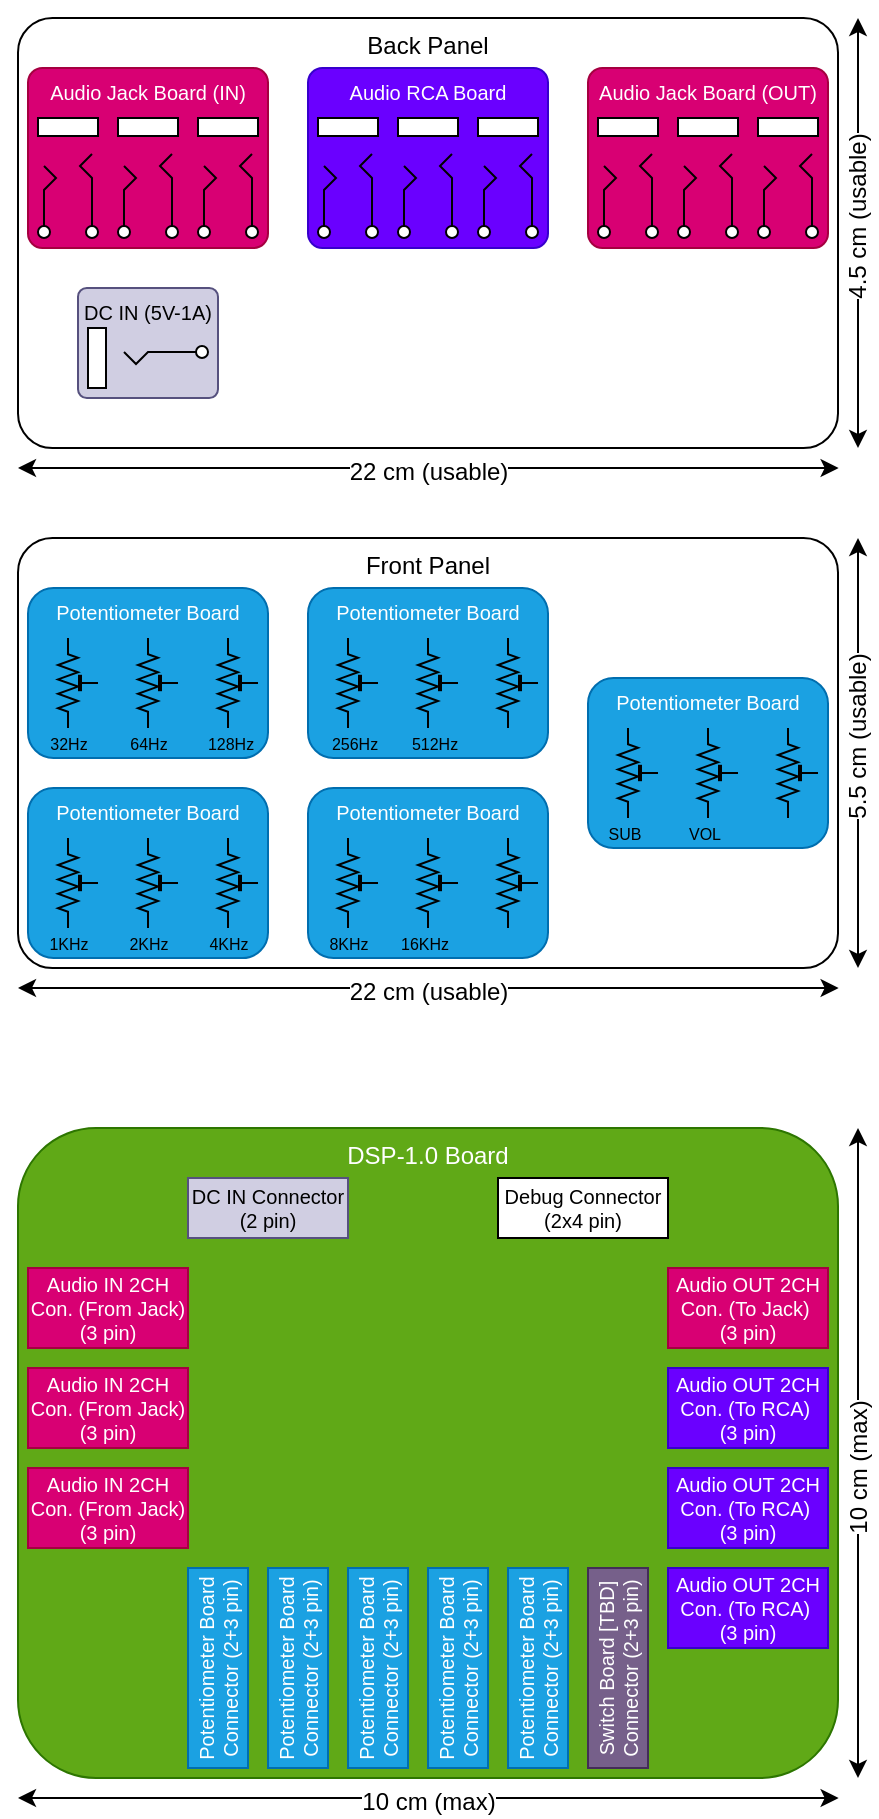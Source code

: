 <mxfile version="20.6.2" type="device"><diagram id="YalMB73sEedL1DPjxij1" name="Page-1"><mxGraphModel dx="410" dy="245" grid="1" gridSize="5" guides="0" tooltips="1" connect="1" arrows="1" fold="1" page="1" pageScale="1" pageWidth="850" pageHeight="1100" math="0" shadow="0"><root><mxCell id="0"/><mxCell id="1" parent="0"/><mxCell id="MZiBVO1BI5kyySsR3gp--1" value="DSP-1.0 Board" style="rounded=1;whiteSpace=wrap;html=1;connectable=0;fillColor=#60a917;fontColor=#ffffff;strokeColor=#2D7600;verticalAlign=top;arcSize=12;" parent="1" vertex="1"><mxGeometry x="135" y="660" width="410" height="325" as="geometry"/></mxCell><mxCell id="MZiBVO1BI5kyySsR3gp--49" value="Back Panel" style="rounded=1;whiteSpace=wrap;html=1;strokeWidth=1;fontSize=12;connectable=0;verticalAlign=top;arcSize=8;" parent="1" vertex="1"><mxGeometry x="135" y="105" width="410" height="215" as="geometry"/></mxCell><mxCell id="azXA7hRMeaFEubUvrjzc-4" value="Audio Jack Board (IN)" style="rounded=1;whiteSpace=wrap;html=1;strokeWidth=1;fontSize=10;connectable=0;verticalAlign=top;arcSize=8;fillColor=#d80073;fontColor=#ffffff;strokeColor=#A50040;" parent="1" vertex="1"><mxGeometry x="140" y="130" width="120" height="90" as="geometry"/></mxCell><mxCell id="MZiBVO1BI5kyySsR3gp--45" value="Front Panel" style="rounded=1;whiteSpace=wrap;html=1;strokeWidth=1;fontSize=12;fontColor=#000000;connectable=0;verticalAlign=top;imageHeight=24;arcSize=8;" parent="1" vertex="1"><mxGeometry x="135" y="365" width="410" height="215" as="geometry"/></mxCell><mxCell id="MZiBVO1BI5kyySsR3gp--3" value="Potentiometer Board" style="rounded=1;whiteSpace=wrap;html=1;connectable=0;fillColor=#1ba1e2;fontColor=#ffffff;strokeColor=#006EAF;verticalAlign=top;labelPosition=center;verticalLabelPosition=middle;align=center;horizontal=1;fontSize=10;" parent="1" vertex="1"><mxGeometry x="140" y="390" width="120" height="85" as="geometry"/></mxCell><mxCell id="MZiBVO1BI5kyySsR3gp--2" value="" style="pointerEvents=1;verticalLabelPosition=bottom;shadow=0;dashed=0;align=center;html=1;verticalAlign=top;shape=mxgraph.electrical.resistors.trimmer_pot_2;connectable=0;strokeWidth=1;rotation=-90;" parent="1" vertex="1"><mxGeometry x="182.5" y="427.5" width="45" height="20" as="geometry"/></mxCell><mxCell id="MZiBVO1BI5kyySsR3gp--4" value="" style="pointerEvents=1;verticalLabelPosition=bottom;shadow=0;dashed=0;align=center;html=1;verticalAlign=top;shape=mxgraph.electrical.resistors.trimmer_pot_2;connectable=0;strokeWidth=1;rotation=-90;" parent="1" vertex="1"><mxGeometry x="142.5" y="427.5" width="45" height="20" as="geometry"/></mxCell><mxCell id="MZiBVO1BI5kyySsR3gp--5" value="" style="pointerEvents=1;verticalLabelPosition=bottom;shadow=0;dashed=0;align=center;html=1;verticalAlign=top;shape=mxgraph.electrical.resistors.trimmer_pot_2;connectable=0;strokeWidth=1;rotation=-90;" parent="1" vertex="1"><mxGeometry x="222.5" y="427.5" width="45" height="20" as="geometry"/></mxCell><mxCell id="MZiBVO1BI5kyySsR3gp--10" value="Potentiometer Board" style="rounded=1;whiteSpace=wrap;html=1;connectable=0;fillColor=#1ba1e2;fontColor=#ffffff;strokeColor=#006EAF;verticalAlign=top;labelPosition=center;verticalLabelPosition=middle;align=center;horizontal=1;fontSize=10;" parent="1" vertex="1"><mxGeometry x="140" y="490" width="120" height="85" as="geometry"/></mxCell><mxCell id="MZiBVO1BI5kyySsR3gp--11" value="" style="pointerEvents=1;verticalLabelPosition=bottom;shadow=0;dashed=0;align=center;html=1;verticalAlign=top;shape=mxgraph.electrical.resistors.trimmer_pot_2;connectable=0;strokeWidth=1;rotation=-90;" parent="1" vertex="1"><mxGeometry x="182.5" y="527.5" width="45" height="20" as="geometry"/></mxCell><mxCell id="MZiBVO1BI5kyySsR3gp--12" value="" style="pointerEvents=1;verticalLabelPosition=bottom;shadow=0;dashed=0;align=center;html=1;verticalAlign=top;shape=mxgraph.electrical.resistors.trimmer_pot_2;connectable=0;strokeWidth=1;rotation=-90;" parent="1" vertex="1"><mxGeometry x="142.5" y="527.5" width="45" height="20" as="geometry"/></mxCell><mxCell id="MZiBVO1BI5kyySsR3gp--13" value="" style="pointerEvents=1;verticalLabelPosition=bottom;shadow=0;dashed=0;align=center;html=1;verticalAlign=top;shape=mxgraph.electrical.resistors.trimmer_pot_2;connectable=0;strokeWidth=1;rotation=-90;" parent="1" vertex="1"><mxGeometry x="222.5" y="527.5" width="45" height="20" as="geometry"/></mxCell><mxCell id="MZiBVO1BI5kyySsR3gp--14" value="32Hz" style="text;html=1;align=center;verticalAlign=middle;resizable=0;points=[];autosize=1;strokeColor=none;fillColor=none;fontColor=#000000;connectable=0;fontSize=8;" parent="1" vertex="1"><mxGeometry x="140" y="455" width="40" height="25" as="geometry"/></mxCell><mxCell id="MZiBVO1BI5kyySsR3gp--16" value="64Hz" style="text;html=1;align=center;verticalAlign=middle;resizable=0;points=[];autosize=1;strokeColor=none;fillColor=none;fontColor=#000000;connectable=0;fontSize=8;" parent="1" vertex="1"><mxGeometry x="180" y="455" width="40" height="25" as="geometry"/></mxCell><mxCell id="MZiBVO1BI5kyySsR3gp--17" value="128Hz" style="text;html=1;align=center;verticalAlign=middle;resizable=0;points=[];autosize=1;strokeColor=none;fillColor=none;fontColor=#000000;connectable=0;fontSize=8;" parent="1" vertex="1"><mxGeometry x="218" y="455" width="45" height="25" as="geometry"/></mxCell><mxCell id="MZiBVO1BI5kyySsR3gp--18" value="Potentiometer Board" style="rounded=1;whiteSpace=wrap;html=1;connectable=0;fillColor=#1ba1e2;fontColor=#ffffff;strokeColor=#006EAF;verticalAlign=top;labelPosition=center;verticalLabelPosition=middle;align=center;horizontal=1;fontSize=10;" parent="1" vertex="1"><mxGeometry x="280" y="390" width="120" height="85" as="geometry"/></mxCell><mxCell id="MZiBVO1BI5kyySsR3gp--19" value="" style="pointerEvents=1;verticalLabelPosition=bottom;shadow=0;dashed=0;align=center;html=1;verticalAlign=top;shape=mxgraph.electrical.resistors.trimmer_pot_2;connectable=0;strokeWidth=1;rotation=-90;" parent="1" vertex="1"><mxGeometry x="322.5" y="427.5" width="45" height="20" as="geometry"/></mxCell><mxCell id="MZiBVO1BI5kyySsR3gp--20" value="" style="pointerEvents=1;verticalLabelPosition=bottom;shadow=0;dashed=0;align=center;html=1;verticalAlign=top;shape=mxgraph.electrical.resistors.trimmer_pot_2;connectable=0;strokeWidth=1;rotation=-90;" parent="1" vertex="1"><mxGeometry x="282.5" y="427.5" width="45" height="20" as="geometry"/></mxCell><mxCell id="MZiBVO1BI5kyySsR3gp--21" value="" style="pointerEvents=1;verticalLabelPosition=bottom;shadow=0;dashed=0;align=center;html=1;verticalAlign=top;shape=mxgraph.electrical.resistors.trimmer_pot_2;connectable=0;strokeWidth=1;rotation=-90;" parent="1" vertex="1"><mxGeometry x="362.5" y="427.5" width="45" height="20" as="geometry"/></mxCell><mxCell id="MZiBVO1BI5kyySsR3gp--26" value="256Hz" style="text;html=1;align=center;verticalAlign=middle;resizable=0;points=[];autosize=1;strokeColor=none;fillColor=none;fontColor=#000000;connectable=0;fontSize=8;" parent="1" vertex="1"><mxGeometry x="280" y="455" width="45" height="25" as="geometry"/></mxCell><mxCell id="MZiBVO1BI5kyySsR3gp--27" value="512Hz" style="text;html=1;align=center;verticalAlign=middle;resizable=0;points=[];autosize=1;strokeColor=none;fillColor=none;fontColor=#000000;connectable=0;fontSize=8;" parent="1" vertex="1"><mxGeometry x="320" y="455" width="45" height="25" as="geometry"/></mxCell><mxCell id="MZiBVO1BI5kyySsR3gp--28" value="1KHz" style="text;html=1;align=center;verticalAlign=middle;resizable=0;points=[];autosize=1;strokeColor=none;fillColor=none;fontColor=#000000;connectable=0;fontSize=8;" parent="1" vertex="1"><mxGeometry x="140" y="555" width="40" height="25" as="geometry"/></mxCell><mxCell id="MZiBVO1BI5kyySsR3gp--29" value="4KHz" style="text;html=1;align=center;verticalAlign=middle;resizable=0;points=[];autosize=1;strokeColor=none;fillColor=none;fontColor=#000000;connectable=0;fontSize=8;" parent="1" vertex="1"><mxGeometry x="220" y="555" width="40" height="25" as="geometry"/></mxCell><mxCell id="MZiBVO1BI5kyySsR3gp--30" value="2KHz" style="text;html=1;align=center;verticalAlign=middle;resizable=0;points=[];autosize=1;strokeColor=none;fillColor=none;fontColor=#000000;connectable=0;fontSize=8;" parent="1" vertex="1"><mxGeometry x="180" y="555" width="40" height="25" as="geometry"/></mxCell><mxCell id="MZiBVO1BI5kyySsR3gp--32" value="Potentiometer Board" style="rounded=1;whiteSpace=wrap;html=1;connectable=0;fillColor=#1ba1e2;fontColor=#ffffff;strokeColor=#006EAF;verticalAlign=top;labelPosition=center;verticalLabelPosition=middle;align=center;horizontal=1;fontSize=10;" parent="1" vertex="1"><mxGeometry x="280" y="490" width="120" height="85" as="geometry"/></mxCell><mxCell id="MZiBVO1BI5kyySsR3gp--33" value="" style="pointerEvents=1;verticalLabelPosition=bottom;shadow=0;dashed=0;align=center;html=1;verticalAlign=top;shape=mxgraph.electrical.resistors.trimmer_pot_2;connectable=0;strokeWidth=1;rotation=-90;" parent="1" vertex="1"><mxGeometry x="322.5" y="527.5" width="45" height="20" as="geometry"/></mxCell><mxCell id="MZiBVO1BI5kyySsR3gp--34" value="" style="pointerEvents=1;verticalLabelPosition=bottom;shadow=0;dashed=0;align=center;html=1;verticalAlign=top;shape=mxgraph.electrical.resistors.trimmer_pot_2;connectable=0;strokeWidth=1;rotation=-90;" parent="1" vertex="1"><mxGeometry x="282.5" y="527.5" width="45" height="20" as="geometry"/></mxCell><mxCell id="MZiBVO1BI5kyySsR3gp--35" value="" style="pointerEvents=1;verticalLabelPosition=bottom;shadow=0;dashed=0;align=center;html=1;verticalAlign=top;shape=mxgraph.electrical.resistors.trimmer_pot_2;connectable=0;strokeWidth=1;rotation=-90;" parent="1" vertex="1"><mxGeometry x="362.5" y="527.5" width="45" height="20" as="geometry"/></mxCell><mxCell id="MZiBVO1BI5kyySsR3gp--37" value="16KHz" style="text;html=1;align=center;verticalAlign=middle;resizable=0;points=[];autosize=1;strokeColor=none;fillColor=none;fontColor=#000000;connectable=0;fontSize=8;" parent="1" vertex="1"><mxGeometry x="315" y="555" width="45" height="25" as="geometry"/></mxCell><mxCell id="MZiBVO1BI5kyySsR3gp--31" value="8KHz" style="text;html=1;align=center;verticalAlign=middle;resizable=0;points=[];autosize=1;strokeColor=none;fillColor=none;fontColor=#000000;connectable=0;fontSize=8;" parent="1" vertex="1"><mxGeometry x="280" y="555" width="40" height="25" as="geometry"/></mxCell><mxCell id="MZiBVO1BI5kyySsR3gp--39" value="Potentiometer Board" style="rounded=1;whiteSpace=wrap;html=1;connectable=0;fillColor=#1ba1e2;fontColor=#ffffff;strokeColor=#006EAF;verticalAlign=top;labelPosition=center;verticalLabelPosition=middle;align=center;horizontal=1;fontSize=10;" parent="1" vertex="1"><mxGeometry x="420" y="435" width="120" height="85" as="geometry"/></mxCell><mxCell id="MZiBVO1BI5kyySsR3gp--40" value="" style="pointerEvents=1;verticalLabelPosition=bottom;shadow=0;dashed=0;align=center;html=1;verticalAlign=top;shape=mxgraph.electrical.resistors.trimmer_pot_2;connectable=0;strokeWidth=1;rotation=-90;" parent="1" vertex="1"><mxGeometry x="462.5" y="472.5" width="45" height="20" as="geometry"/></mxCell><mxCell id="MZiBVO1BI5kyySsR3gp--41" value="" style="pointerEvents=1;verticalLabelPosition=bottom;shadow=0;dashed=0;align=center;html=1;verticalAlign=top;shape=mxgraph.electrical.resistors.trimmer_pot_2;connectable=0;strokeWidth=1;rotation=-90;" parent="1" vertex="1"><mxGeometry x="422.5" y="472.5" width="45" height="20" as="geometry"/></mxCell><mxCell id="MZiBVO1BI5kyySsR3gp--42" value="" style="pointerEvents=1;verticalLabelPosition=bottom;shadow=0;dashed=0;align=center;html=1;verticalAlign=top;shape=mxgraph.electrical.resistors.trimmer_pot_2;connectable=0;strokeWidth=1;rotation=-90;" parent="1" vertex="1"><mxGeometry x="502.5" y="472.5" width="45" height="20" as="geometry"/></mxCell><mxCell id="MZiBVO1BI5kyySsR3gp--36" value="SUB" style="text;html=1;align=center;verticalAlign=middle;resizable=0;points=[];autosize=1;strokeColor=none;fillColor=none;fontColor=#000000;connectable=0;fontSize=8;" parent="1" vertex="1"><mxGeometry x="420" y="500" width="35" height="25" as="geometry"/></mxCell><mxCell id="MZiBVO1BI5kyySsR3gp--38" value="VOL" style="text;html=1;align=center;verticalAlign=middle;resizable=0;points=[];autosize=1;strokeColor=none;fillColor=none;fontColor=#000000;connectable=0;fontSize=8;" parent="1" vertex="1"><mxGeometry x="460" y="500" width="35" height="25" as="geometry"/></mxCell><mxCell id="MZiBVO1BI5kyySsR3gp--46" value="" style="endArrow=classic;startArrow=classic;html=1;rounded=0;fontSize=12;fontColor=#000000;" parent="1" edge="1"><mxGeometry width="50" height="50" relative="1" as="geometry"><mxPoint x="135" y="590" as="sourcePoint"/><mxPoint x="545.32" y="590" as="targetPoint"/></mxGeometry></mxCell><mxCell id="MZiBVO1BI5kyySsR3gp--47" value="22 cm (usable)" style="edgeLabel;html=1;align=center;verticalAlign=middle;resizable=0;points=[];fontSize=12;fontColor=#000000;" parent="MZiBVO1BI5kyySsR3gp--46" vertex="1" connectable="0"><mxGeometry x="-0.281" y="-2" relative="1" as="geometry"><mxPoint x="57" as="offset"/></mxGeometry></mxCell><mxCell id="azXA7hRMeaFEubUvrjzc-1" value="" style="pointerEvents=1;verticalLabelPosition=bottom;shadow=0;dashed=0;align=center;html=1;verticalAlign=top;shape=mxgraph.electrical.miscellaneous.3_conductor_jack;connectable=0;rotation=90;" parent="1" vertex="1"><mxGeometry x="130" y="170" width="60" height="30" as="geometry"/></mxCell><mxCell id="azXA7hRMeaFEubUvrjzc-2" value="" style="pointerEvents=1;verticalLabelPosition=bottom;shadow=0;dashed=0;align=center;html=1;verticalAlign=top;shape=mxgraph.electrical.miscellaneous.3_conductor_jack;connectable=0;rotation=90;" parent="1" vertex="1"><mxGeometry x="170" y="170" width="60" height="30" as="geometry"/></mxCell><mxCell id="azXA7hRMeaFEubUvrjzc-3" value="" style="pointerEvents=1;verticalLabelPosition=bottom;shadow=0;dashed=0;align=center;html=1;verticalAlign=top;shape=mxgraph.electrical.miscellaneous.3_conductor_jack;connectable=0;rotation=90;" parent="1" vertex="1"><mxGeometry x="210" y="170" width="60" height="30" as="geometry"/></mxCell><mxCell id="azXA7hRMeaFEubUvrjzc-7" value="Audio RCA Board" style="rounded=1;whiteSpace=wrap;html=1;strokeWidth=1;fontSize=10;connectable=0;verticalAlign=top;arcSize=8;fillColor=#6a00ff;fontColor=#ffffff;strokeColor=#3700CC;" parent="1" vertex="1"><mxGeometry x="280" y="130" width="120" height="90" as="geometry"/></mxCell><mxCell id="azXA7hRMeaFEubUvrjzc-8" value="" style="pointerEvents=1;verticalLabelPosition=bottom;shadow=0;dashed=0;align=center;html=1;verticalAlign=top;shape=mxgraph.electrical.miscellaneous.3_conductor_jack;connectable=0;rotation=90;" parent="1" vertex="1"><mxGeometry x="270" y="170" width="60" height="30" as="geometry"/></mxCell><mxCell id="azXA7hRMeaFEubUvrjzc-9" value="" style="pointerEvents=1;verticalLabelPosition=bottom;shadow=0;dashed=0;align=center;html=1;verticalAlign=top;shape=mxgraph.electrical.miscellaneous.3_conductor_jack;connectable=0;rotation=90;" parent="1" vertex="1"><mxGeometry x="310" y="170" width="60" height="30" as="geometry"/></mxCell><mxCell id="azXA7hRMeaFEubUvrjzc-10" value="" style="pointerEvents=1;verticalLabelPosition=bottom;shadow=0;dashed=0;align=center;html=1;verticalAlign=top;shape=mxgraph.electrical.miscellaneous.3_conductor_jack;connectable=0;rotation=90;" parent="1" vertex="1"><mxGeometry x="350" y="170" width="60" height="30" as="geometry"/></mxCell><mxCell id="azXA7hRMeaFEubUvrjzc-11" value="" style="endArrow=classic;startArrow=classic;html=1;rounded=0;fontSize=12;fontColor=#000000;" parent="1" edge="1"><mxGeometry width="50" height="50" relative="1" as="geometry"><mxPoint x="135" y="330" as="sourcePoint"/><mxPoint x="545.32" y="330" as="targetPoint"/></mxGeometry></mxCell><mxCell id="azXA7hRMeaFEubUvrjzc-12" value="22 cm (usable)" style="edgeLabel;html=1;align=center;verticalAlign=middle;resizable=0;points=[];fontSize=12;fontColor=#000000;" parent="azXA7hRMeaFEubUvrjzc-11" vertex="1" connectable="0"><mxGeometry x="-0.281" y="-2" relative="1" as="geometry"><mxPoint x="57" as="offset"/></mxGeometry></mxCell><mxCell id="azXA7hRMeaFEubUvrjzc-13" value="" style="endArrow=classic;startArrow=classic;html=1;rounded=0;fontSize=12;fontColor=#000000;horizontal=1;" parent="1" edge="1"><mxGeometry width="50" height="50" relative="1" as="geometry"><mxPoint x="555" y="320" as="sourcePoint"/><mxPoint x="555" y="105" as="targetPoint"/></mxGeometry></mxCell><mxCell id="azXA7hRMeaFEubUvrjzc-14" value="4.5 cm (usable)" style="edgeLabel;html=1;align=center;verticalAlign=middle;resizable=0;points=[];fontSize=12;fontColor=#000000;horizontal=0;" parent="azXA7hRMeaFEubUvrjzc-13" vertex="1" connectable="0"><mxGeometry x="-0.281" y="-2" relative="1" as="geometry"><mxPoint x="-2" y="-38" as="offset"/></mxGeometry></mxCell><mxCell id="azXA7hRMeaFEubUvrjzc-15" value="Audio Jack Board (OUT)" style="rounded=1;whiteSpace=wrap;html=1;strokeWidth=1;fontSize=10;connectable=0;verticalAlign=top;arcSize=8;fillColor=#d80073;fontColor=#ffffff;strokeColor=#A50040;" parent="1" vertex="1"><mxGeometry x="420" y="130" width="120" height="90" as="geometry"/></mxCell><mxCell id="azXA7hRMeaFEubUvrjzc-16" value="" style="pointerEvents=1;verticalLabelPosition=bottom;shadow=0;dashed=0;align=center;html=1;verticalAlign=top;shape=mxgraph.electrical.miscellaneous.3_conductor_jack;connectable=0;rotation=90;" parent="1" vertex="1"><mxGeometry x="410" y="170" width="60" height="30" as="geometry"/></mxCell><mxCell id="azXA7hRMeaFEubUvrjzc-17" value="" style="pointerEvents=1;verticalLabelPosition=bottom;shadow=0;dashed=0;align=center;html=1;verticalAlign=top;shape=mxgraph.electrical.miscellaneous.3_conductor_jack;connectable=0;rotation=90;" parent="1" vertex="1"><mxGeometry x="450" y="170" width="60" height="30" as="geometry"/></mxCell><mxCell id="azXA7hRMeaFEubUvrjzc-18" value="" style="pointerEvents=1;verticalLabelPosition=bottom;shadow=0;dashed=0;align=center;html=1;verticalAlign=top;shape=mxgraph.electrical.miscellaneous.3_conductor_jack;connectable=0;rotation=90;" parent="1" vertex="1"><mxGeometry x="490" y="170" width="60" height="30" as="geometry"/></mxCell><mxCell id="azXA7hRMeaFEubUvrjzc-19" value="" style="endArrow=classic;startArrow=classic;html=1;rounded=0;fontSize=12;fontColor=#000000;horizontal=1;" parent="1" edge="1"><mxGeometry width="50" height="50" relative="1" as="geometry"><mxPoint x="555" y="580" as="sourcePoint"/><mxPoint x="555" y="365" as="targetPoint"/></mxGeometry></mxCell><mxCell id="azXA7hRMeaFEubUvrjzc-20" value="5.5 cm (usable)" style="edgeLabel;html=1;align=center;verticalAlign=middle;resizable=0;points=[];fontSize=12;fontColor=#000000;horizontal=0;" parent="azXA7hRMeaFEubUvrjzc-19" vertex="1" connectable="0"><mxGeometry x="-0.281" y="-2" relative="1" as="geometry"><mxPoint x="-2" y="-38" as="offset"/></mxGeometry></mxCell><mxCell id="azXA7hRMeaFEubUvrjzc-23" value="DC IN (5V-1A)" style="rounded=1;whiteSpace=wrap;html=1;strokeWidth=1;fontSize=10;connectable=0;verticalAlign=top;arcSize=8;fillColor=#d0cee2;strokeColor=#56517e;" parent="1" vertex="1"><mxGeometry x="165" y="240" width="70" height="55" as="geometry"/></mxCell><mxCell id="azXA7hRMeaFEubUvrjzc-21" value="" style="pointerEvents=1;verticalLabelPosition=bottom;shadow=0;dashed=0;align=center;html=1;verticalAlign=top;shape=mxgraph.electrical.miscellaneous.2_conductor_jack;fontSize=10;connectable=0;rotation=0;" parent="1" vertex="1"><mxGeometry x="170" y="260" width="60" height="30" as="geometry"/></mxCell><mxCell id="azXA7hRMeaFEubUvrjzc-24" value="Potentiometer Board Connector (2+3 pin)" style="rounded=0;whiteSpace=wrap;html=1;fontSize=10;connectable=0;rotation=-90;fillColor=#1ba1e2;fontColor=#ffffff;strokeColor=#006EAF;" parent="1" vertex="1"><mxGeometry x="185" y="915" width="100" height="30" as="geometry"/></mxCell><mxCell id="azXA7hRMeaFEubUvrjzc-25" value="Potentiometer Board Connector (2+3 pin)" style="rounded=0;whiteSpace=wrap;html=1;fontSize=10;connectable=0;rotation=-90;fillColor=#1ba1e2;fontColor=#ffffff;strokeColor=#006EAF;" parent="1" vertex="1"><mxGeometry x="225" y="915" width="100" height="30" as="geometry"/></mxCell><mxCell id="azXA7hRMeaFEubUvrjzc-26" value="Potentiometer Board Connector (2+3 pin)" style="rounded=0;whiteSpace=wrap;html=1;fontSize=10;connectable=0;rotation=-90;fillColor=#1ba1e2;fontColor=#ffffff;strokeColor=#006EAF;" parent="1" vertex="1"><mxGeometry x="345" y="915" width="100" height="30" as="geometry"/></mxCell><mxCell id="azXA7hRMeaFEubUvrjzc-27" value="Potentiometer Board Connector (2+3 pin)" style="rounded=0;whiteSpace=wrap;html=1;fontSize=10;connectable=0;rotation=-90;fillColor=#1ba1e2;fontColor=#ffffff;strokeColor=#006EAF;" parent="1" vertex="1"><mxGeometry x="265" y="915" width="100" height="30" as="geometry"/></mxCell><mxCell id="azXA7hRMeaFEubUvrjzc-28" value="Potentiometer Board Connector (2+3 pin)" style="rounded=0;whiteSpace=wrap;html=1;fontSize=10;connectable=0;rotation=-90;fillColor=#1ba1e2;fontColor=#ffffff;strokeColor=#006EAF;" parent="1" vertex="1"><mxGeometry x="305" y="915" width="100" height="30" as="geometry"/></mxCell><mxCell id="azXA7hRMeaFEubUvrjzc-29" value="DC IN Connector (2 pin)" style="rounded=0;whiteSpace=wrap;html=1;fontSize=10;connectable=0;fillColor=#d0cee2;strokeColor=#56517e;" parent="1" vertex="1"><mxGeometry x="220" y="685" width="80" height="30" as="geometry"/></mxCell><mxCell id="azXA7hRMeaFEubUvrjzc-30" value="Audio IN 2CH Con. (From Jack) (3 pin)" style="rounded=0;whiteSpace=wrap;html=1;fontSize=10;connectable=0;fillColor=#d80073;fontColor=#ffffff;strokeColor=#A50040;" parent="1" vertex="1"><mxGeometry x="140" y="730" width="80" height="40" as="geometry"/></mxCell><mxCell id="azXA7hRMeaFEubUvrjzc-40" value="Audio IN 2CH Con. (From Jack) (3 pin)" style="rounded=0;whiteSpace=wrap;html=1;fontSize=10;connectable=0;fillColor=#d80073;fontColor=#ffffff;strokeColor=#A50040;" parent="1" vertex="1"><mxGeometry x="140" y="780" width="80" height="40" as="geometry"/></mxCell><mxCell id="azXA7hRMeaFEubUvrjzc-41" value="Audio IN 2CH Con. (From Jack) (3 pin)" style="rounded=0;whiteSpace=wrap;html=1;fontSize=10;connectable=0;fillColor=#d80073;fontColor=#ffffff;strokeColor=#A50040;" parent="1" vertex="1"><mxGeometry x="140" y="830" width="80" height="40" as="geometry"/></mxCell><mxCell id="azXA7hRMeaFEubUvrjzc-42" value="Audio OUT 2CH Con. (To RCA)&amp;nbsp; (3 pin)" style="rounded=0;whiteSpace=wrap;html=1;fontSize=10;connectable=0;fillColor=#6a00ff;fontColor=#ffffff;strokeColor=#3700CC;" parent="1" vertex="1"><mxGeometry x="460" y="780" width="80" height="40" as="geometry"/></mxCell><mxCell id="azXA7hRMeaFEubUvrjzc-43" value="Audio OUT 2CH Con. (To RCA)&amp;nbsp; (3 pin)" style="rounded=0;whiteSpace=wrap;html=1;fontSize=10;connectable=0;fillColor=#6a00ff;fontColor=#ffffff;strokeColor=#3700CC;" parent="1" vertex="1"><mxGeometry x="460" y="830" width="80" height="40" as="geometry"/></mxCell><mxCell id="azXA7hRMeaFEubUvrjzc-44" value="Audio OUT 2CH Con. (To RCA)&amp;nbsp; (3 pin)" style="rounded=0;whiteSpace=wrap;html=1;fontSize=10;connectable=0;fillColor=#6a00ff;fontColor=#ffffff;strokeColor=#3700CC;" parent="1" vertex="1"><mxGeometry x="460" y="880" width="80" height="40" as="geometry"/></mxCell><mxCell id="azXA7hRMeaFEubUvrjzc-45" value="Audio OUT 2CH Con. (To Jack)&amp;nbsp; (3 pin)" style="rounded=0;whiteSpace=wrap;html=1;fontSize=10;connectable=0;fillColor=#d80073;fontColor=#ffffff;strokeColor=#A50040;" parent="1" vertex="1"><mxGeometry x="460" y="730" width="80" height="40" as="geometry"/></mxCell><mxCell id="mSDV1Sc2Uey1fYmGPGoC-1" value="" style="endArrow=classic;startArrow=classic;html=1;rounded=0;fontSize=12;fontColor=#000000;" parent="1" edge="1"><mxGeometry width="50" height="50" relative="1" as="geometry"><mxPoint x="135" y="995" as="sourcePoint"/><mxPoint x="545.32" y="995" as="targetPoint"/></mxGeometry></mxCell><mxCell id="mSDV1Sc2Uey1fYmGPGoC-2" value="10 cm (max)" style="edgeLabel;html=1;align=center;verticalAlign=middle;resizable=0;points=[];fontSize=12;fontColor=#000000;" parent="mSDV1Sc2Uey1fYmGPGoC-1" vertex="1" connectable="0"><mxGeometry x="-0.281" y="-2" relative="1" as="geometry"><mxPoint x="57" as="offset"/></mxGeometry></mxCell><mxCell id="mSDV1Sc2Uey1fYmGPGoC-3" value="" style="endArrow=classic;startArrow=classic;html=1;rounded=0;fontSize=12;fontColor=#000000;horizontal=1;" parent="1" edge="1"><mxGeometry width="50" height="50" relative="1" as="geometry"><mxPoint x="555" y="985" as="sourcePoint"/><mxPoint x="555" y="660" as="targetPoint"/></mxGeometry></mxCell><mxCell id="mSDV1Sc2Uey1fYmGPGoC-4" value="10 cm (max)" style="edgeLabel;html=1;align=center;verticalAlign=middle;resizable=0;points=[];fontSize=12;fontColor=#000000;horizontal=0;" parent="mSDV1Sc2Uey1fYmGPGoC-3" vertex="1" connectable="0"><mxGeometry x="-0.281" y="-2" relative="1" as="geometry"><mxPoint x="-2" y="-38" as="offset"/></mxGeometry></mxCell><mxCell id="KFkwNPchSYl1E9W8r6zy-1" value="Switch Board [TBD] Connector (2+3 pin)" style="rounded=0;whiteSpace=wrap;html=1;fontSize=10;connectable=0;rotation=-90;fillColor=#76608a;fontColor=#ffffff;strokeColor=#432D57;" parent="1" vertex="1"><mxGeometry x="385" y="915" width="100" height="30" as="geometry"/></mxCell><mxCell id="QkFFZPVnaACetL-sW3E7-1" value="Debug Connector (2x4 pin)" style="rounded=0;whiteSpace=wrap;html=1;fontSize=10;connectable=0;" vertex="1" parent="1"><mxGeometry x="375" y="685" width="85" height="30" as="geometry"/></mxCell></root></mxGraphModel></diagram></mxfile>